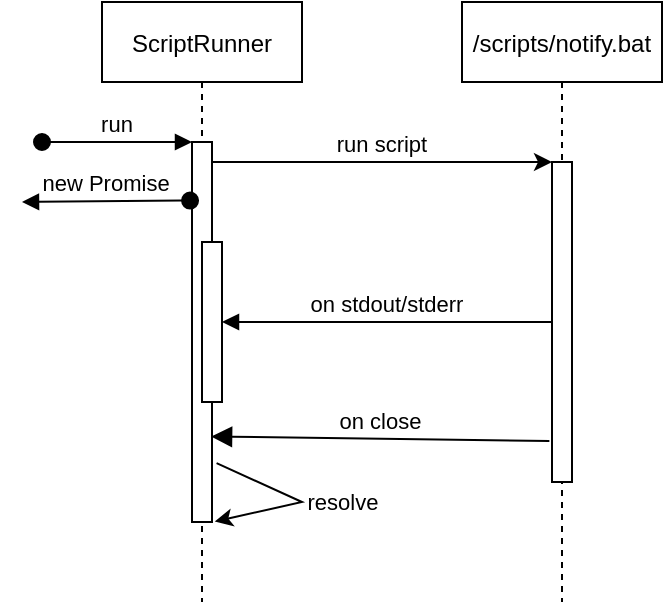 <mxfile version="20.5.3" type="device"><diagram id="kgpKYQtTHZ0yAKxKKP6v" name="Page-1"><mxGraphModel dx="593" dy="279" grid="1" gridSize="10" guides="1" tooltips="1" connect="1" arrows="1" fold="1" page="1" pageScale="1" pageWidth="850" pageHeight="1100" math="0" shadow="0"><root><mxCell id="0"/><mxCell id="1" parent="0"/><mxCell id="3nuBFxr9cyL0pnOWT2aG-1" value="ScriptRunner" style="shape=umlLifeline;perimeter=lifelinePerimeter;container=1;collapsible=0;recursiveResize=0;rounded=0;shadow=0;strokeWidth=1;" parent="1" vertex="1"><mxGeometry x="120" y="80" width="100" height="300" as="geometry"/></mxCell><mxCell id="3nuBFxr9cyL0pnOWT2aG-2" value="" style="points=[];perimeter=orthogonalPerimeter;rounded=0;shadow=0;strokeWidth=1;" parent="3nuBFxr9cyL0pnOWT2aG-1" vertex="1"><mxGeometry x="45" y="70" width="10" height="190" as="geometry"/></mxCell><mxCell id="3nuBFxr9cyL0pnOWT2aG-3" value="run" style="verticalAlign=bottom;startArrow=oval;endArrow=block;startSize=8;shadow=0;strokeWidth=1;" parent="3nuBFxr9cyL0pnOWT2aG-1" target="3nuBFxr9cyL0pnOWT2aG-2" edge="1"><mxGeometry relative="1" as="geometry"><mxPoint x="-30" y="70" as="sourcePoint"/></mxGeometry></mxCell><mxCell id="3nuBFxr9cyL0pnOWT2aG-4" value="" style="points=[];perimeter=orthogonalPerimeter;rounded=0;shadow=0;strokeWidth=1;" parent="3nuBFxr9cyL0pnOWT2aG-1" vertex="1"><mxGeometry x="50" y="120" width="10" height="80" as="geometry"/></mxCell><mxCell id="rsHpAA0weI9lpUr69RsZ-8" value="" style="endArrow=classic;html=1;rounded=0;entryX=1.137;entryY=0.999;entryDx=0;entryDy=0;entryPerimeter=0;exitX=1.229;exitY=0.845;exitDx=0;exitDy=0;exitPerimeter=0;" edge="1" parent="3nuBFxr9cyL0pnOWT2aG-1" source="3nuBFxr9cyL0pnOWT2aG-2" target="3nuBFxr9cyL0pnOWT2aG-2"><mxGeometry relative="1" as="geometry"><mxPoint x="30" y="200" as="sourcePoint"/><mxPoint x="190" y="200" as="targetPoint"/><Array as="points"><mxPoint x="100" y="250"/></Array></mxGeometry></mxCell><mxCell id="rsHpAA0weI9lpUr69RsZ-9" value="resolve" style="edgeLabel;resizable=0;html=1;align=center;verticalAlign=middle;" connectable="0" vertex="1" parent="rsHpAA0weI9lpUr69RsZ-8"><mxGeometry relative="1" as="geometry"><mxPoint x="21" as="offset"/></mxGeometry></mxCell><mxCell id="3nuBFxr9cyL0pnOWT2aG-5" value="/scripts/notify.bat" style="shape=umlLifeline;perimeter=lifelinePerimeter;container=1;collapsible=0;recursiveResize=0;rounded=0;shadow=0;strokeWidth=1;" parent="1" vertex="1"><mxGeometry x="300" y="80" width="100" height="300" as="geometry"/></mxCell><mxCell id="3nuBFxr9cyL0pnOWT2aG-6" value="" style="points=[];perimeter=orthogonalPerimeter;rounded=0;shadow=0;strokeWidth=1;" parent="3nuBFxr9cyL0pnOWT2aG-5" vertex="1"><mxGeometry x="45" y="80" width="10" height="160" as="geometry"/></mxCell><mxCell id="3nuBFxr9cyL0pnOWT2aG-7" value="on close" style="verticalAlign=bottom;endArrow=block;endSize=8;exitX=-0.131;exitY=0.872;shadow=0;strokeWidth=1;endFill=1;entryX=0.954;entryY=0.775;entryDx=0;entryDy=0;entryPerimeter=0;exitDx=0;exitDy=0;exitPerimeter=0;" parent="1" source="3nuBFxr9cyL0pnOWT2aG-6" target="3nuBFxr9cyL0pnOWT2aG-2" edge="1"><mxGeometry relative="1" as="geometry"><mxPoint x="275" y="236" as="targetPoint"/></mxGeometry></mxCell><mxCell id="3nuBFxr9cyL0pnOWT2aG-8" value="run script" style="verticalAlign=bottom;endArrow=classic;entryX=0;entryY=0;shadow=0;strokeWidth=1;endFill=1;" parent="1" source="3nuBFxr9cyL0pnOWT2aG-2" target="3nuBFxr9cyL0pnOWT2aG-6" edge="1"><mxGeometry relative="1" as="geometry"><mxPoint x="275" y="160" as="sourcePoint"/></mxGeometry></mxCell><mxCell id="3nuBFxr9cyL0pnOWT2aG-9" value="on stdout/stderr" style="verticalAlign=bottom;endArrow=block;shadow=0;strokeWidth=1;" parent="1" source="3nuBFxr9cyL0pnOWT2aG-6" target="3nuBFxr9cyL0pnOWT2aG-4" edge="1"><mxGeometry relative="1" as="geometry"><mxPoint x="240" y="200" as="sourcePoint"/></mxGeometry></mxCell><mxCell id="rsHpAA0weI9lpUr69RsZ-5" value="new Promise" style="verticalAlign=bottom;startArrow=oval;endArrow=block;startSize=8;shadow=0;strokeWidth=1;exitX=-0.097;exitY=0.154;exitDx=0;exitDy=0;exitPerimeter=0;" edge="1" parent="1" source="3nuBFxr9cyL0pnOWT2aG-2"><mxGeometry relative="1" as="geometry"><mxPoint x="100" y="280" as="sourcePoint"/><mxPoint x="80" y="180" as="targetPoint"/></mxGeometry></mxCell></root></mxGraphModel></diagram></mxfile>